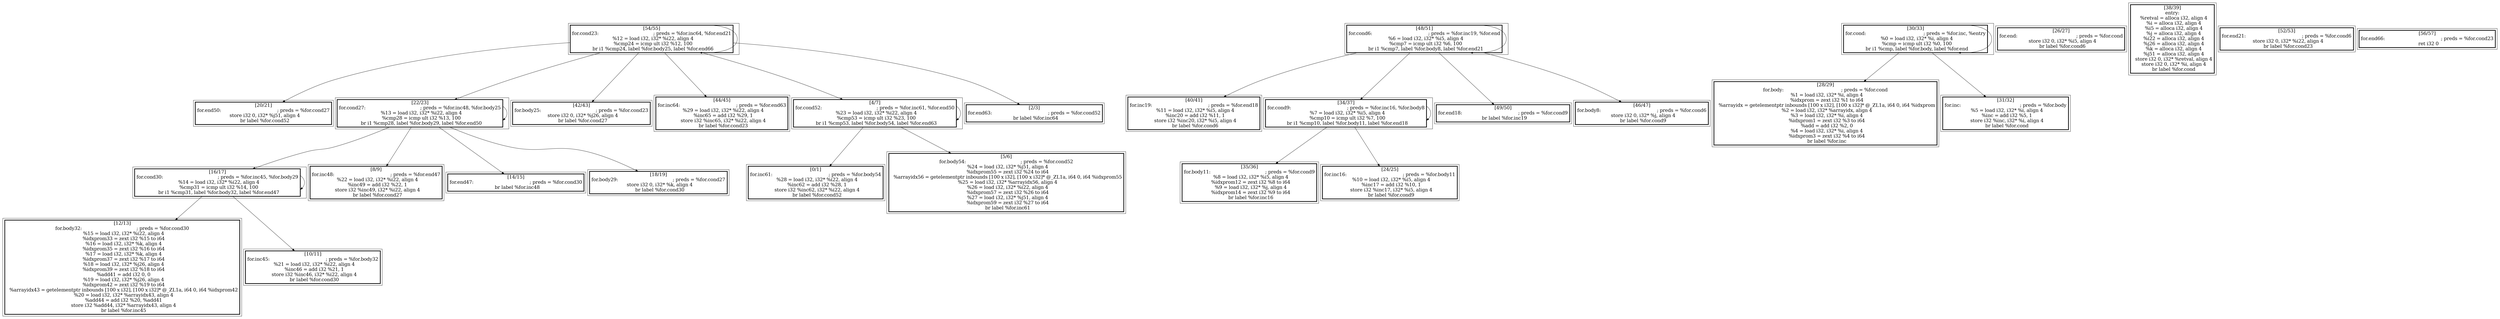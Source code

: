 
digraph G {



node133->node126 [ ]
node127->node124 [ ]
node137->node140 [ ]
node137->node130 [ ]
node131->node132 [ ]
node127->node127 [ ]
node133->node127 [ ]
node133->node133 [ ]
node133->node139 [ ]
node130->node130 [ ]
node137->node129 [ ]
node127->node119 [ ]
node137->node136 [ ]
node133->node135 [ ]
node133->node118 [ ]
node130->node142 [ ]
node118->node116 [ ]
node118->node118 [ ]
node118->node120 [ ]
node131->node131 [ ]
node133->node117 [ ]
node124->node124 [ ]
node137->node137 [ ]
node127->node123 [ ]
node124->node122 [ ]
node124->node121 [ ]
node131->node143 [ ]
node127->node125 [ ]
node130->node128 [ ]


subgraph cluster27 {


node143 [penwidth=3.0,fontsize=20,shape=rectangle,label="[31/32]
for.inc:                                          ; preds = %for.body
  %5 = load i32, i32* %i, align 4
  %inc = add i32 %5, 1
  store i32 %inc, i32* %i, align 4
  br label %for.cond
" ]



}

subgraph cluster28 {


node144 [penwidth=3.0,fontsize=20,shape=rectangle,label="[26/27]
for.end:                                          ; preds = %for.cond
  store i32 0, i32* %i5, align 4
  br label %for.cond6
" ]



}

subgraph cluster26 {


node142 [penwidth=3.0,fontsize=20,shape=rectangle,label="[35/36]
for.body11:                                       ; preds = %for.cond9
  %8 = load i32, i32* %i5, align 4
  %idxprom12 = zext i32 %8 to i64
  %9 = load i32, i32* %j, align 4
  %idxprom14 = zext i32 %9 to i64
  br label %for.inc16
" ]



}

subgraph cluster25 {


node141 [penwidth=3.0,fontsize=20,shape=rectangle,label="[38/39]
entry:
  %retval = alloca i32, align 4
  %i = alloca i32, align 4
  %i5 = alloca i32, align 4
  %j = alloca i32, align 4
  %i22 = alloca i32, align 4
  %j26 = alloca i32, align 4
  %k = alloca i32, align 4
  %j51 = alloca i32, align 4
  store i32 0, i32* %retval, align 4
  store i32 0, i32* %i, align 4
  br label %for.cond
" ]



}

subgraph cluster24 {


node140 [penwidth=3.0,fontsize=20,shape=rectangle,label="[40/41]
for.inc19:                                        ; preds = %for.end18
  %11 = load i32, i32* %i5, align 4
  %inc20 = add i32 %11, 1
  store i32 %inc20, i32* %i5, align 4
  br label %for.cond6
" ]



}

subgraph cluster22 {


node138 [penwidth=3.0,fontsize=20,shape=rectangle,label="[52/53]
for.end21:                                        ; preds = %for.cond6
  store i32 0, i32* %i22, align 4
  br label %for.cond23
" ]



}

subgraph cluster20 {


node136 [penwidth=3.0,fontsize=20,shape=rectangle,label="[46/47]
for.body8:                                        ; preds = %for.cond6
  store i32 0, i32* %j, align 4
  br label %for.cond9
" ]



}

subgraph cluster18 {


node134 [penwidth=3.0,fontsize=20,shape=rectangle,label="[56/57]
for.end66:                                        ; preds = %for.cond23
  ret i32 0
" ]



}

subgraph cluster16 {


node132 [penwidth=3.0,fontsize=20,shape=rectangle,label="[28/29]
for.body:                                         ; preds = %for.cond
  %1 = load i32, i32* %i, align 4
  %idxprom = zext i32 %1 to i64
  %arrayidx = getelementptr inbounds [100 x i32], [100 x i32]* @_ZL1a, i64 0, i64 %idxprom
  %2 = load i32, i32* %arrayidx, align 4
  %3 = load i32, i32* %i, align 4
  %idxprom1 = zext i32 %3 to i64
  %add = add i32 %2, 0
  %4 = load i32, i32* %i, align 4
  %idxprom3 = zext i32 %4 to i64
  br label %for.inc
" ]



}

subgraph cluster17 {


node133 [penwidth=3.0,fontsize=20,shape=rectangle,label="[54/55]
for.cond23:                                       ; preds = %for.inc64, %for.end21
  %12 = load i32, i32* %i22, align 4
  %cmp24 = icmp ult i32 %12, 100
  br i1 %cmp24, label %for.body25, label %for.end66
" ]



}

subgraph cluster4 {


node120 [penwidth=3.0,fontsize=20,shape=rectangle,label="[5/6]
for.body54:                                       ; preds = %for.cond52
  %24 = load i32, i32* %j51, align 4
  %idxprom55 = zext i32 %24 to i64
  %arrayidx56 = getelementptr inbounds [100 x i32], [100 x i32]* @_ZL1a, i64 0, i64 %idxprom55
  %25 = load i32, i32* %arrayidx56, align 4
  %26 = load i32, i32* %i22, align 4
  %idxprom57 = zext i32 %26 to i64
  %27 = load i32, i32* %j51, align 4
  %idxprom59 = zext i32 %27 to i64
  br label %for.inc61
" ]



}

subgraph cluster3 {


node119 [penwidth=3.0,fontsize=20,shape=rectangle,label="[8/9]
for.inc48:                                        ; preds = %for.end47
  %22 = load i32, i32* %i22, align 4
  %inc49 = add i32 %22, 1
  store i32 %inc49, i32* %i22, align 4
  br label %for.cond27
" ]



}

subgraph cluster2 {


node118 [penwidth=3.0,fontsize=20,shape=rectangle,label="[4/7]
for.cond52:                                       ; preds = %for.inc61, %for.end50
  %23 = load i32, i32* %i22, align 4
  %cmp53 = icmp ult i32 %23, 100
  br i1 %cmp53, label %for.body54, label %for.end63
" ]



}

subgraph cluster1 {


node117 [penwidth=3.0,fontsize=20,shape=rectangle,label="[2/3]
for.end63:                                        ; preds = %for.cond52
  br label %for.inc64
" ]



}

subgraph cluster12 {


node128 [penwidth=3.0,fontsize=20,shape=rectangle,label="[24/25]
for.inc16:                                        ; preds = %for.body11
  %10 = load i32, i32* %i5, align 4
  %inc17 = add i32 %10, 1
  store i32 %inc17, i32* %i5, align 4
  br label %for.cond9
" ]



}

subgraph cluster5 {


node121 [penwidth=3.0,fontsize=20,shape=rectangle,label="[10/11]
for.inc45:                                        ; preds = %for.body32
  %21 = load i32, i32* %i22, align 4
  %inc46 = add i32 %21, 1
  store i32 %inc46, i32* %i22, align 4
  br label %for.cond30
" ]



}

subgraph cluster0 {


node116 [penwidth=3.0,fontsize=20,shape=rectangle,label="[0/1]
for.inc61:                                        ; preds = %for.body54
  %28 = load i32, i32* %i22, align 4
  %inc62 = add i32 %28, 1
  store i32 %inc62, i32* %i22, align 4
  br label %for.cond52
" ]



}

subgraph cluster6 {


node122 [penwidth=3.0,fontsize=20,shape=rectangle,label="[12/13]
for.body32:                                       ; preds = %for.cond30
  %15 = load i32, i32* %i22, align 4
  %idxprom33 = zext i32 %15 to i64
  %16 = load i32, i32* %k, align 4
  %idxprom35 = zext i32 %16 to i64
  %17 = load i32, i32* %k, align 4
  %idxprom37 = zext i32 %17 to i64
  %18 = load i32, i32* %j26, align 4
  %idxprom39 = zext i32 %18 to i64
  %add41 = add i32 0, 0
  %19 = load i32, i32* %j26, align 4
  %idxprom42 = zext i32 %19 to i64
  %arrayidx43 = getelementptr inbounds [100 x i32], [100 x i32]* @_ZL1a, i64 0, i64 %idxprom42
  %20 = load i32, i32* %arrayidx43, align 4
  %add44 = add i32 %20, %add41
  store i32 %add44, i32* %arrayidx43, align 4
  br label %for.inc45
" ]



}

subgraph cluster14 {


node130 [penwidth=3.0,fontsize=20,shape=rectangle,label="[34/37]
for.cond9:                                        ; preds = %for.inc16, %for.body8
  %7 = load i32, i32* %i5, align 4
  %cmp10 = icmp ult i32 %7, 100
  br i1 %cmp10, label %for.body11, label %for.end18
" ]



}

subgraph cluster7 {


node123 [penwidth=3.0,fontsize=20,shape=rectangle,label="[14/15]
for.end47:                                        ; preds = %for.cond30
  br label %for.inc48
" ]



}

subgraph cluster23 {


node139 [penwidth=3.0,fontsize=20,shape=rectangle,label="[42/43]
for.body25:                                       ; preds = %for.cond23
  store i32 0, i32* %j26, align 4
  br label %for.cond27
" ]



}

subgraph cluster8 {


node124 [penwidth=3.0,fontsize=20,shape=rectangle,label="[16/17]
for.cond30:                                       ; preds = %for.inc45, %for.body29
  %14 = load i32, i32* %i22, align 4
  %cmp31 = icmp ult i32 %14, 100
  br i1 %cmp31, label %for.body32, label %for.end47
" ]



}

subgraph cluster21 {


node137 [penwidth=3.0,fontsize=20,shape=rectangle,label="[48/51]
for.cond6:                                        ; preds = %for.inc19, %for.end
  %6 = load i32, i32* %i5, align 4
  %cmp7 = icmp ult i32 %6, 100
  br i1 %cmp7, label %for.body8, label %for.end21
" ]



}

subgraph cluster9 {


node125 [penwidth=3.0,fontsize=20,shape=rectangle,label="[18/19]
for.body29:                                       ; preds = %for.cond27
  store i32 0, i32* %k, align 4
  br label %for.cond30
" ]



}

subgraph cluster19 {


node135 [penwidth=3.0,fontsize=20,shape=rectangle,label="[44/45]
for.inc64:                                        ; preds = %for.end63
  %29 = load i32, i32* %i22, align 4
  %inc65 = add i32 %29, 1
  store i32 %inc65, i32* %i22, align 4
  br label %for.cond23
" ]



}

subgraph cluster10 {


node126 [penwidth=3.0,fontsize=20,shape=rectangle,label="[20/21]
for.end50:                                        ; preds = %for.cond27
  store i32 0, i32* %j51, align 4
  br label %for.cond52
" ]



}

subgraph cluster11 {


node127 [penwidth=3.0,fontsize=20,shape=rectangle,label="[22/23]
for.cond27:                                       ; preds = %for.inc48, %for.body25
  %13 = load i32, i32* %i22, align 4
  %cmp28 = icmp ult i32 %13, 100
  br i1 %cmp28, label %for.body29, label %for.end50
" ]



}

subgraph cluster13 {


node129 [penwidth=3.0,fontsize=20,shape=rectangle,label="[49/50]
for.end18:                                        ; preds = %for.cond9
  br label %for.inc19
" ]



}

subgraph cluster15 {


node131 [penwidth=3.0,fontsize=20,shape=rectangle,label="[30/33]
for.cond:                                         ; preds = %for.inc, %entry
  %0 = load i32, i32* %i, align 4
  %cmp = icmp ult i32 %0, 100
  br i1 %cmp, label %for.body, label %for.end
" ]



}

}
